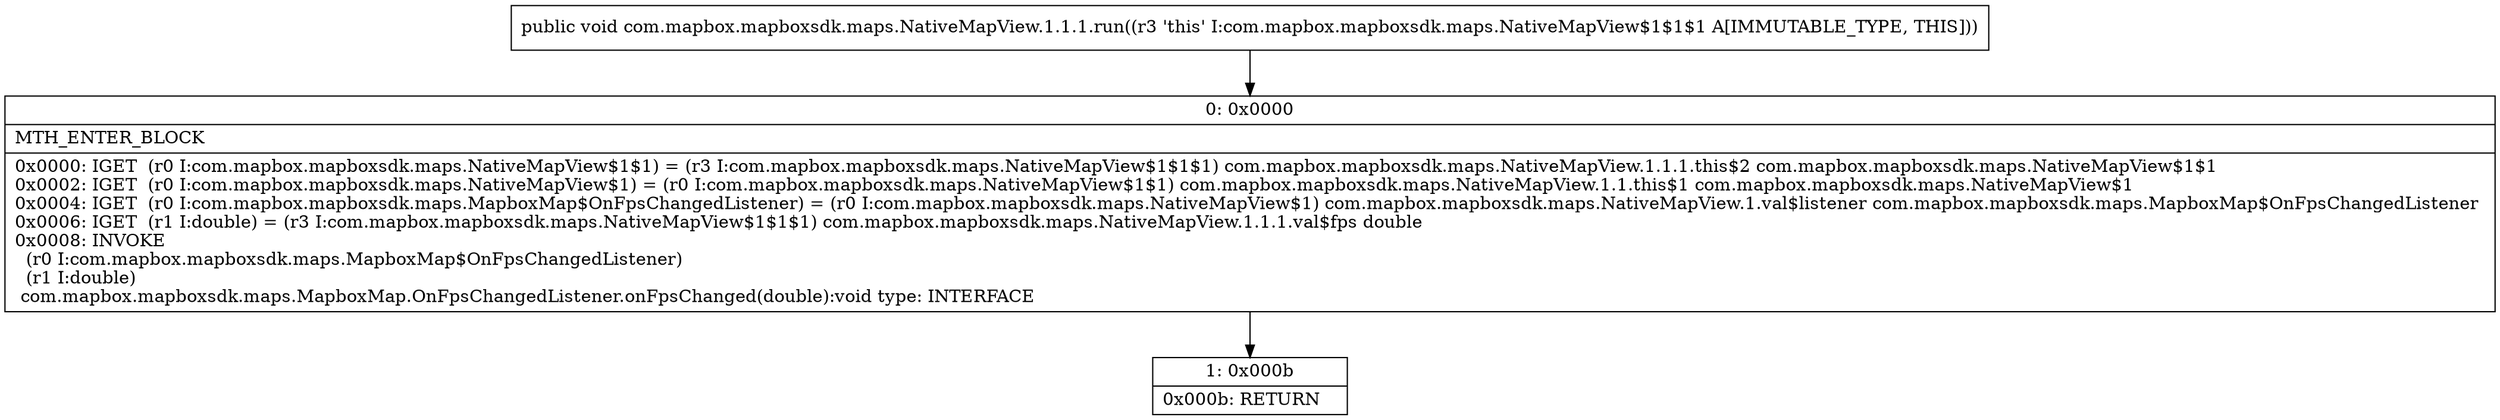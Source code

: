 digraph "CFG forcom.mapbox.mapboxsdk.maps.NativeMapView.1.1.1.run()V" {
Node_0 [shape=record,label="{0\:\ 0x0000|MTH_ENTER_BLOCK\l|0x0000: IGET  (r0 I:com.mapbox.mapboxsdk.maps.NativeMapView$1$1) = (r3 I:com.mapbox.mapboxsdk.maps.NativeMapView$1$1$1) com.mapbox.mapboxsdk.maps.NativeMapView.1.1.1.this$2 com.mapbox.mapboxsdk.maps.NativeMapView$1$1 \l0x0002: IGET  (r0 I:com.mapbox.mapboxsdk.maps.NativeMapView$1) = (r0 I:com.mapbox.mapboxsdk.maps.NativeMapView$1$1) com.mapbox.mapboxsdk.maps.NativeMapView.1.1.this$1 com.mapbox.mapboxsdk.maps.NativeMapView$1 \l0x0004: IGET  (r0 I:com.mapbox.mapboxsdk.maps.MapboxMap$OnFpsChangedListener) = (r0 I:com.mapbox.mapboxsdk.maps.NativeMapView$1) com.mapbox.mapboxsdk.maps.NativeMapView.1.val$listener com.mapbox.mapboxsdk.maps.MapboxMap$OnFpsChangedListener \l0x0006: IGET  (r1 I:double) = (r3 I:com.mapbox.mapboxsdk.maps.NativeMapView$1$1$1) com.mapbox.mapboxsdk.maps.NativeMapView.1.1.1.val$fps double \l0x0008: INVOKE  \l  (r0 I:com.mapbox.mapboxsdk.maps.MapboxMap$OnFpsChangedListener)\l  (r1 I:double)\l com.mapbox.mapboxsdk.maps.MapboxMap.OnFpsChangedListener.onFpsChanged(double):void type: INTERFACE \l}"];
Node_1 [shape=record,label="{1\:\ 0x000b|0x000b: RETURN   \l}"];
MethodNode[shape=record,label="{public void com.mapbox.mapboxsdk.maps.NativeMapView.1.1.1.run((r3 'this' I:com.mapbox.mapboxsdk.maps.NativeMapView$1$1$1 A[IMMUTABLE_TYPE, THIS])) }"];
MethodNode -> Node_0;
Node_0 -> Node_1;
}

